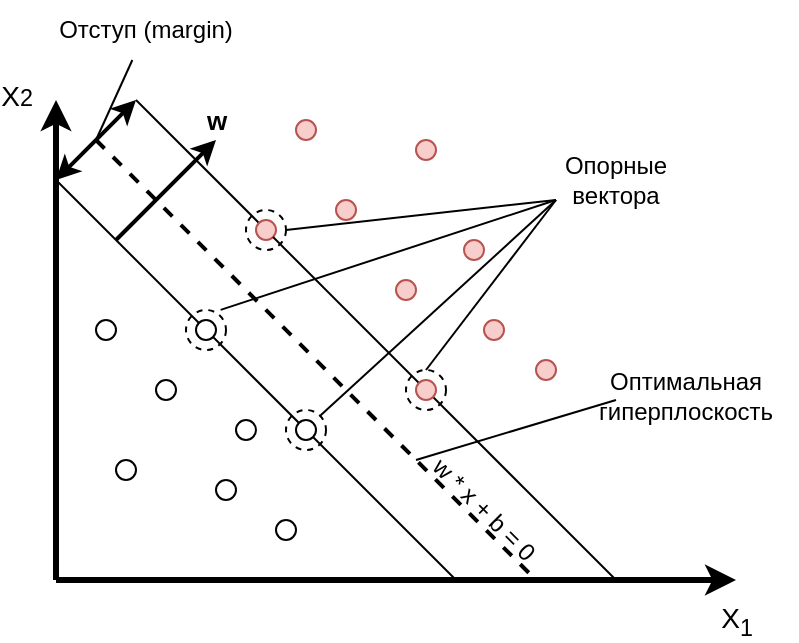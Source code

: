 <mxfile version="22.1.2" type="device">
  <diagram name="Страница — 1" id="XQJV3gFqNDM0uVbE_H9C">
    <mxGraphModel dx="825" dy="633" grid="1" gridSize="10" guides="1" tooltips="1" connect="1" arrows="1" fold="1" page="1" pageScale="1" pageWidth="827" pageHeight="1169" math="0" shadow="0">
      <root>
        <mxCell id="0" />
        <mxCell id="1" parent="0" />
        <mxCell id="F6OnpMkyNqYsaTfnHgrX-48" value="" style="ellipse;whiteSpace=wrap;html=1;aspect=fixed;dashed=1;fillColor=none;" vertex="1" parent="1">
          <mxGeometry x="375" y="365" width="20" height="20" as="geometry" />
        </mxCell>
        <mxCell id="F6OnpMkyNqYsaTfnHgrX-47" value="" style="ellipse;whiteSpace=wrap;html=1;aspect=fixed;dashed=1;fillColor=none;" vertex="1" parent="1">
          <mxGeometry x="295" y="285" width="20" height="20" as="geometry" />
        </mxCell>
        <mxCell id="F6OnpMkyNqYsaTfnHgrX-1" value="" style="endArrow=classic;html=1;rounded=0;jumpSize=7;strokeWidth=3;" edge="1" parent="1">
          <mxGeometry width="50" height="50" relative="1" as="geometry">
            <mxPoint x="200" y="470" as="sourcePoint" />
            <mxPoint x="200" y="230" as="targetPoint" />
          </mxGeometry>
        </mxCell>
        <mxCell id="F6OnpMkyNqYsaTfnHgrX-2" value="" style="endArrow=classic;html=1;rounded=0;strokeWidth=3;" edge="1" parent="1">
          <mxGeometry width="50" height="50" relative="1" as="geometry">
            <mxPoint x="200" y="470" as="sourcePoint" />
            <mxPoint x="540" y="470" as="targetPoint" />
          </mxGeometry>
        </mxCell>
        <mxCell id="F6OnpMkyNqYsaTfnHgrX-7" value="&lt;font style=&quot;font-size: 14px;&quot;&gt;X&lt;sub&gt;1&lt;/sub&gt;&lt;/font&gt;" style="edgeLabel;html=1;align=center;verticalAlign=middle;resizable=0;points=[];" vertex="1" connectable="0" parent="F6OnpMkyNqYsaTfnHgrX-2">
          <mxGeometry x="-0.006" y="2" relative="1" as="geometry">
            <mxPoint x="171" y="22" as="offset" />
          </mxGeometry>
        </mxCell>
        <mxCell id="F6OnpMkyNqYsaTfnHgrX-5" value="" style="endArrow=none;html=1;rounded=0;strokeWidth=1;" edge="1" parent="1" source="F6OnpMkyNqYsaTfnHgrX-15">
          <mxGeometry width="50" height="50" relative="1" as="geometry">
            <mxPoint x="200" y="270" as="sourcePoint" />
            <mxPoint x="400" y="470" as="targetPoint" />
          </mxGeometry>
        </mxCell>
        <mxCell id="F6OnpMkyNqYsaTfnHgrX-6" value="" style="endArrow=none;html=1;rounded=0;" edge="1" parent="1" source="F6OnpMkyNqYsaTfnHgrX-34">
          <mxGeometry width="50" height="50" relative="1" as="geometry">
            <mxPoint x="240" y="230" as="sourcePoint" />
            <mxPoint x="480" y="470" as="targetPoint" />
          </mxGeometry>
        </mxCell>
        <mxCell id="F6OnpMkyNqYsaTfnHgrX-8" value="&lt;font style=&quot;font-size: 14px;&quot;&gt;X&lt;/font&gt;&lt;font style=&quot;font-size: 11.667px;&quot;&gt;2&lt;/font&gt;" style="edgeLabel;html=1;align=center;verticalAlign=middle;resizable=0;points=[];" vertex="1" connectable="0" parent="1">
          <mxGeometry x="570" y="480" as="geometry">
            <mxPoint x="-390" y="-252" as="offset" />
          </mxGeometry>
        </mxCell>
        <mxCell id="F6OnpMkyNqYsaTfnHgrX-9" value="" style="endArrow=none;html=1;rounded=0;dashed=1;strokeWidth=2;" edge="1" parent="1">
          <mxGeometry width="50" height="50" relative="1" as="geometry">
            <mxPoint x="220" y="250" as="sourcePoint" />
            <mxPoint x="440" y="470" as="targetPoint" />
          </mxGeometry>
        </mxCell>
        <mxCell id="F6OnpMkyNqYsaTfnHgrX-10" value="" style="endArrow=classic;html=1;rounded=0;strokeWidth=2;endFill=1;startArrow=classic;startFill=1;" edge="1" parent="1">
          <mxGeometry width="50" height="50" relative="1" as="geometry">
            <mxPoint x="200" y="270" as="sourcePoint" />
            <mxPoint x="240" y="230" as="targetPoint" />
          </mxGeometry>
        </mxCell>
        <mxCell id="F6OnpMkyNqYsaTfnHgrX-11" value="" style="endArrow=classic;html=1;rounded=0;endFill=1;strokeWidth=2;" edge="1" parent="1">
          <mxGeometry width="50" height="50" relative="1" as="geometry">
            <mxPoint x="230" y="300" as="sourcePoint" />
            <mxPoint x="280" y="250" as="targetPoint" />
          </mxGeometry>
        </mxCell>
        <mxCell id="F6OnpMkyNqYsaTfnHgrX-12" value="&lt;b&gt;&lt;font style=&quot;font-size: 13px;&quot;&gt;w&lt;/font&gt;&lt;/b&gt;" style="edgeLabel;html=1;align=center;verticalAlign=middle;resizable=0;points=[];" vertex="1" connectable="0" parent="F6OnpMkyNqYsaTfnHgrX-11">
          <mxGeometry x="0.09" y="1" relative="1" as="geometry">
            <mxPoint x="23" y="-32" as="offset" />
          </mxGeometry>
        </mxCell>
        <mxCell id="F6OnpMkyNqYsaTfnHgrX-13" value="" style="ellipse;whiteSpace=wrap;html=1;aspect=fixed;" vertex="1" parent="1">
          <mxGeometry x="250" y="370" width="10" height="10" as="geometry" />
        </mxCell>
        <mxCell id="F6OnpMkyNqYsaTfnHgrX-14" value="" style="ellipse;whiteSpace=wrap;html=1;aspect=fixed;" vertex="1" parent="1">
          <mxGeometry x="230" y="410" width="10" height="10" as="geometry" />
        </mxCell>
        <mxCell id="F6OnpMkyNqYsaTfnHgrX-16" value="" style="ellipse;whiteSpace=wrap;html=1;aspect=fixed;" vertex="1" parent="1">
          <mxGeometry x="280" y="420" width="10" height="10" as="geometry" />
        </mxCell>
        <mxCell id="F6OnpMkyNqYsaTfnHgrX-17" value="" style="ellipse;whiteSpace=wrap;html=1;aspect=fixed;" vertex="1" parent="1">
          <mxGeometry x="320" y="390" width="10" height="10" as="geometry" />
        </mxCell>
        <mxCell id="F6OnpMkyNqYsaTfnHgrX-21" value="" style="endArrow=none;html=1;rounded=0;strokeWidth=1;" edge="1" parent="1" target="F6OnpMkyNqYsaTfnHgrX-15">
          <mxGeometry width="50" height="50" relative="1" as="geometry">
            <mxPoint x="200" y="270" as="sourcePoint" />
            <mxPoint x="400" y="470" as="targetPoint" />
          </mxGeometry>
        </mxCell>
        <mxCell id="F6OnpMkyNqYsaTfnHgrX-15" value="" style="ellipse;whiteSpace=wrap;html=1;aspect=fixed;" vertex="1" parent="1">
          <mxGeometry x="270" y="340" width="10" height="10" as="geometry" />
        </mxCell>
        <mxCell id="F6OnpMkyNqYsaTfnHgrX-24" value="" style="ellipse;whiteSpace=wrap;html=1;aspect=fixed;" vertex="1" parent="1">
          <mxGeometry x="220" y="340" width="10" height="10" as="geometry" />
        </mxCell>
        <mxCell id="F6OnpMkyNqYsaTfnHgrX-25" value="" style="ellipse;whiteSpace=wrap;html=1;aspect=fixed;" vertex="1" parent="1">
          <mxGeometry x="310" y="440" width="10" height="10" as="geometry" />
        </mxCell>
        <mxCell id="F6OnpMkyNqYsaTfnHgrX-26" value="" style="ellipse;whiteSpace=wrap;html=1;aspect=fixed;fillColor=#f8cecc;strokeColor=#b85450;" vertex="1" parent="1">
          <mxGeometry x="320" y="240" width="10" height="10" as="geometry" />
        </mxCell>
        <mxCell id="F6OnpMkyNqYsaTfnHgrX-27" value="" style="ellipse;whiteSpace=wrap;html=1;aspect=fixed;" vertex="1" parent="1">
          <mxGeometry x="290" y="390" width="10" height="10" as="geometry" />
        </mxCell>
        <mxCell id="F6OnpMkyNqYsaTfnHgrX-31" value="" style="ellipse;whiteSpace=wrap;html=1;aspect=fixed;fillColor=#f8cecc;strokeColor=#b85450;" vertex="1" parent="1">
          <mxGeometry x="340" y="280" width="10" height="10" as="geometry" />
        </mxCell>
        <mxCell id="F6OnpMkyNqYsaTfnHgrX-33" value="" style="endArrow=none;html=1;rounded=0;" edge="1" parent="1" target="F6OnpMkyNqYsaTfnHgrX-32">
          <mxGeometry width="50" height="50" relative="1" as="geometry">
            <mxPoint x="240" y="230" as="sourcePoint" />
            <mxPoint x="480" y="470" as="targetPoint" />
          </mxGeometry>
        </mxCell>
        <mxCell id="F6OnpMkyNqYsaTfnHgrX-32" value="" style="ellipse;whiteSpace=wrap;html=1;aspect=fixed;fillColor=#f8cecc;strokeColor=#b85450;" vertex="1" parent="1">
          <mxGeometry x="300" y="290" width="10" height="10" as="geometry" />
        </mxCell>
        <mxCell id="F6OnpMkyNqYsaTfnHgrX-35" value="" style="endArrow=none;html=1;rounded=0;" edge="1" parent="1" source="F6OnpMkyNqYsaTfnHgrX-32" target="F6OnpMkyNqYsaTfnHgrX-34">
          <mxGeometry width="50" height="50" relative="1" as="geometry">
            <mxPoint x="309" y="299" as="sourcePoint" />
            <mxPoint x="480" y="470" as="targetPoint" />
          </mxGeometry>
        </mxCell>
        <mxCell id="F6OnpMkyNqYsaTfnHgrX-34" value="" style="ellipse;whiteSpace=wrap;html=1;aspect=fixed;fillColor=#f8cecc;strokeColor=#b85450;" vertex="1" parent="1">
          <mxGeometry x="380" y="370" width="10" height="10" as="geometry" />
        </mxCell>
        <mxCell id="F6OnpMkyNqYsaTfnHgrX-36" value="" style="ellipse;whiteSpace=wrap;html=1;aspect=fixed;fillColor=#f8cecc;strokeColor=#b85450;" vertex="1" parent="1">
          <mxGeometry x="404" y="300" width="10" height="10" as="geometry" />
        </mxCell>
        <mxCell id="F6OnpMkyNqYsaTfnHgrX-37" value="" style="ellipse;whiteSpace=wrap;html=1;aspect=fixed;fillColor=#f8cecc;strokeColor=#b85450;" vertex="1" parent="1">
          <mxGeometry x="380" y="250" width="10" height="10" as="geometry" />
        </mxCell>
        <mxCell id="F6OnpMkyNqYsaTfnHgrX-38" value="" style="ellipse;whiteSpace=wrap;html=1;aspect=fixed;fillColor=#f8cecc;strokeColor=#b85450;" vertex="1" parent="1">
          <mxGeometry x="440" y="360" width="10" height="10" as="geometry" />
        </mxCell>
        <mxCell id="F6OnpMkyNqYsaTfnHgrX-39" value="" style="ellipse;whiteSpace=wrap;html=1;aspect=fixed;fillColor=#f8cecc;strokeColor=#b85450;" vertex="1" parent="1">
          <mxGeometry x="370" y="320" width="10" height="10" as="geometry" />
        </mxCell>
        <mxCell id="F6OnpMkyNqYsaTfnHgrX-42" value="" style="ellipse;whiteSpace=wrap;html=1;aspect=fixed;dashed=1;fillColor=none;" vertex="1" parent="1">
          <mxGeometry x="265" y="335" width="20" height="20" as="geometry" />
        </mxCell>
        <mxCell id="F6OnpMkyNqYsaTfnHgrX-43" value="" style="ellipse;whiteSpace=wrap;html=1;aspect=fixed;fillColor=#f8cecc;strokeColor=#b85450;" vertex="1" parent="1">
          <mxGeometry x="414" y="340" width="10" height="10" as="geometry" />
        </mxCell>
        <mxCell id="F6OnpMkyNqYsaTfnHgrX-46" value="" style="ellipse;whiteSpace=wrap;html=1;aspect=fixed;dashed=1;fillColor=none;" vertex="1" parent="1">
          <mxGeometry x="315" y="385" width="20" height="20" as="geometry" />
        </mxCell>
        <mxCell id="F6OnpMkyNqYsaTfnHgrX-49" value="" style="endArrow=none;html=1;rounded=0;exitX=1;exitY=0.5;exitDx=0;exitDy=0;" edge="1" parent="1" source="F6OnpMkyNqYsaTfnHgrX-47">
          <mxGeometry width="50" height="50" relative="1" as="geometry">
            <mxPoint x="330" y="320" as="sourcePoint" />
            <mxPoint x="450" y="280" as="targetPoint" />
          </mxGeometry>
        </mxCell>
        <mxCell id="F6OnpMkyNqYsaTfnHgrX-50" value="" style="endArrow=none;html=1;rounded=0;exitX=0.5;exitY=0;exitDx=0;exitDy=0;" edge="1" parent="1" source="F6OnpMkyNqYsaTfnHgrX-48">
          <mxGeometry width="50" height="50" relative="1" as="geometry">
            <mxPoint x="325" y="305" as="sourcePoint" />
            <mxPoint x="450" y="280" as="targetPoint" />
          </mxGeometry>
        </mxCell>
        <mxCell id="F6OnpMkyNqYsaTfnHgrX-51" value="" style="endArrow=none;html=1;rounded=0;exitX=0.866;exitY=-0.003;exitDx=0;exitDy=0;exitPerimeter=0;" edge="1" parent="1" source="F6OnpMkyNqYsaTfnHgrX-42">
          <mxGeometry width="50" height="50" relative="1" as="geometry">
            <mxPoint x="335" y="315" as="sourcePoint" />
            <mxPoint x="450" y="280" as="targetPoint" />
          </mxGeometry>
        </mxCell>
        <mxCell id="F6OnpMkyNqYsaTfnHgrX-52" value="" style="endArrow=none;html=1;rounded=0;exitX=1;exitY=0;exitDx=0;exitDy=0;" edge="1" parent="1" source="F6OnpMkyNqYsaTfnHgrX-46">
          <mxGeometry width="50" height="50" relative="1" as="geometry">
            <mxPoint x="345" y="325" as="sourcePoint" />
            <mxPoint x="450" y="280" as="targetPoint" />
          </mxGeometry>
        </mxCell>
        <mxCell id="F6OnpMkyNqYsaTfnHgrX-53" value="Опорные вектора" style="text;html=1;strokeColor=none;fillColor=none;align=center;verticalAlign=middle;whiteSpace=wrap;rounded=0;" vertex="1" parent="1">
          <mxGeometry x="450" y="255" width="60" height="30" as="geometry" />
        </mxCell>
        <mxCell id="F6OnpMkyNqYsaTfnHgrX-54" value="" style="endArrow=none;html=1;rounded=0;" edge="1" parent="1" target="F6OnpMkyNqYsaTfnHgrX-55">
          <mxGeometry width="50" height="50" relative="1" as="geometry">
            <mxPoint x="220" y="250" as="sourcePoint" />
            <mxPoint x="230" y="220" as="targetPoint" />
          </mxGeometry>
        </mxCell>
        <mxCell id="F6OnpMkyNqYsaTfnHgrX-55" value="Отступ (margin)" style="text;html=1;strokeColor=none;fillColor=none;align=center;verticalAlign=middle;whiteSpace=wrap;rounded=0;" vertex="1" parent="1">
          <mxGeometry x="200" y="180" width="90" height="30" as="geometry" />
        </mxCell>
        <mxCell id="F6OnpMkyNqYsaTfnHgrX-56" value="" style="endArrow=none;html=1;rounded=0;" edge="1" parent="1">
          <mxGeometry width="50" height="50" relative="1" as="geometry">
            <mxPoint x="380" y="410" as="sourcePoint" />
            <mxPoint x="480" y="380" as="targetPoint" />
          </mxGeometry>
        </mxCell>
        <mxCell id="F6OnpMkyNqYsaTfnHgrX-57" value="Оптимальная гиперплоскость" style="text;html=1;strokeColor=none;fillColor=none;align=center;verticalAlign=middle;whiteSpace=wrap;rounded=0;" vertex="1" parent="1">
          <mxGeometry x="490" y="365" width="50" height="25" as="geometry" />
        </mxCell>
        <mxCell id="F6OnpMkyNqYsaTfnHgrX-60" value="w * x + b = 0" style="text;html=1;strokeColor=none;fillColor=none;align=center;verticalAlign=middle;whiteSpace=wrap;rounded=0;rotation=45;" vertex="1" parent="1">
          <mxGeometry x="359" y="420" width="110" height="30" as="geometry" />
        </mxCell>
      </root>
    </mxGraphModel>
  </diagram>
</mxfile>
